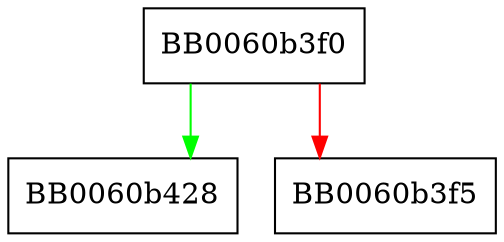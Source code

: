 digraph CRYPTO_ocb128_cleanup {
  node [shape="box"];
  graph [splines=ortho];
  BB0060b3f0 -> BB0060b428 [color="green"];
  BB0060b3f0 -> BB0060b3f5 [color="red"];
}